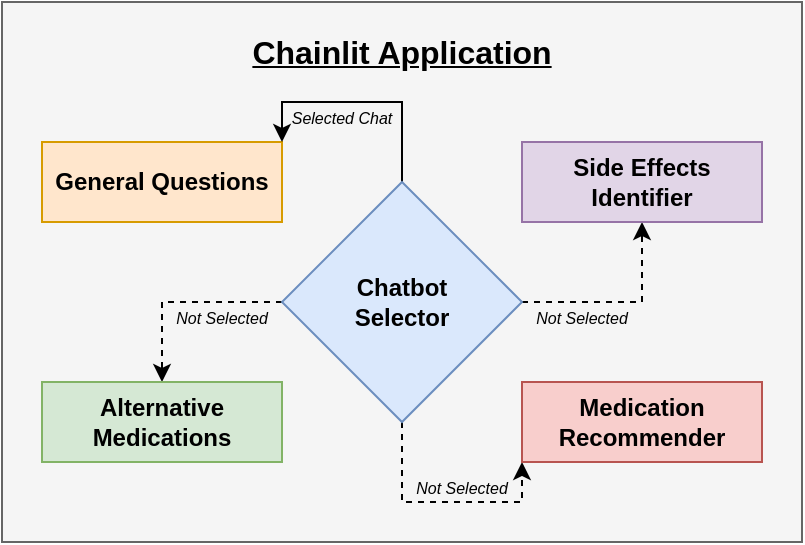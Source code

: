 <mxfile version="21.3.7" type="device">
  <diagram id="C5RBs43oDa-KdzZeNtuy" name="Page-1">
    <mxGraphModel dx="683" dy="437" grid="1" gridSize="10" guides="1" tooltips="1" connect="1" arrows="1" fold="1" page="1" pageScale="1" pageWidth="827" pageHeight="1169" math="0" shadow="0">
      <root>
        <mxCell id="WIyWlLk6GJQsqaUBKTNV-0" />
        <mxCell id="WIyWlLk6GJQsqaUBKTNV-1" parent="WIyWlLk6GJQsqaUBKTNV-0" />
        <mxCell id="ctnUMUqDntnqouxErcce-47" value="" style="rounded=0;whiteSpace=wrap;html=1;fillColor=#f5f5f5;fontColor=#333333;strokeColor=#666666;" vertex="1" parent="WIyWlLk6GJQsqaUBKTNV-1">
          <mxGeometry x="190" y="40" width="400" height="270" as="geometry" />
        </mxCell>
        <mxCell id="ctnUMUqDntnqouxErcce-0" value="&lt;b&gt;General Questions&lt;/b&gt;" style="rounded=0;whiteSpace=wrap;html=1;fillColor=#ffe6cc;strokeColor=#d79b00;" vertex="1" parent="WIyWlLk6GJQsqaUBKTNV-1">
          <mxGeometry x="210" y="110" width="120" height="40" as="geometry" />
        </mxCell>
        <mxCell id="ctnUMUqDntnqouxErcce-36" style="edgeStyle=orthogonalEdgeStyle;rounded=0;orthogonalLoop=1;jettySize=auto;html=1;entryX=0.5;entryY=1;entryDx=0;entryDy=0;dashed=1;" edge="1" parent="WIyWlLk6GJQsqaUBKTNV-1" source="ctnUMUqDntnqouxErcce-4" target="ctnUMUqDntnqouxErcce-6">
          <mxGeometry relative="1" as="geometry">
            <Array as="points">
              <mxPoint x="510" y="190" />
            </Array>
          </mxGeometry>
        </mxCell>
        <mxCell id="ctnUMUqDntnqouxErcce-37" style="edgeStyle=orthogonalEdgeStyle;rounded=0;orthogonalLoop=1;jettySize=auto;html=1;entryX=0;entryY=1;entryDx=0;entryDy=0;dashed=1;" edge="1" parent="WIyWlLk6GJQsqaUBKTNV-1" source="ctnUMUqDntnqouxErcce-4" target="ctnUMUqDntnqouxErcce-7">
          <mxGeometry relative="1" as="geometry" />
        </mxCell>
        <mxCell id="ctnUMUqDntnqouxErcce-38" style="edgeStyle=orthogonalEdgeStyle;rounded=0;orthogonalLoop=1;jettySize=auto;html=1;entryX=1;entryY=0;entryDx=0;entryDy=0;" edge="1" parent="WIyWlLk6GJQsqaUBKTNV-1" source="ctnUMUqDntnqouxErcce-4" target="ctnUMUqDntnqouxErcce-0">
          <mxGeometry relative="1" as="geometry" />
        </mxCell>
        <mxCell id="ctnUMUqDntnqouxErcce-39" style="edgeStyle=orthogonalEdgeStyle;rounded=0;orthogonalLoop=1;jettySize=auto;html=1;entryX=0.5;entryY=0;entryDx=0;entryDy=0;dashed=1;" edge="1" parent="WIyWlLk6GJQsqaUBKTNV-1" source="ctnUMUqDntnqouxErcce-4" target="ctnUMUqDntnqouxErcce-5">
          <mxGeometry relative="1" as="geometry">
            <Array as="points">
              <mxPoint x="270" y="190" />
            </Array>
          </mxGeometry>
        </mxCell>
        <mxCell id="ctnUMUqDntnqouxErcce-4" value="&lt;b style=&quot;border-color: var(--border-color);&quot;&gt;Chatbot &lt;br&gt;Selector&lt;/b&gt;" style="rhombus;whiteSpace=wrap;html=1;fillColor=#dae8fc;strokeColor=#6c8ebf;" vertex="1" parent="WIyWlLk6GJQsqaUBKTNV-1">
          <mxGeometry x="330" y="130" width="120" height="120" as="geometry" />
        </mxCell>
        <mxCell id="ctnUMUqDntnqouxErcce-5" value="&lt;b&gt;Alternative&lt;br&gt;Medications&lt;br&gt;&lt;/b&gt;" style="rounded=0;whiteSpace=wrap;html=1;fillColor=#d5e8d4;strokeColor=#82b366;" vertex="1" parent="WIyWlLk6GJQsqaUBKTNV-1">
          <mxGeometry x="210" y="230" width="120" height="40" as="geometry" />
        </mxCell>
        <mxCell id="ctnUMUqDntnqouxErcce-6" value="&lt;b&gt;Side Effects&lt;br&gt;Identifier&lt;br&gt;&lt;/b&gt;" style="rounded=0;whiteSpace=wrap;html=1;fillColor=#e1d5e7;strokeColor=#9673a6;" vertex="1" parent="WIyWlLk6GJQsqaUBKTNV-1">
          <mxGeometry x="450" y="110" width="120" height="40" as="geometry" />
        </mxCell>
        <mxCell id="ctnUMUqDntnqouxErcce-7" value="&lt;b&gt;Medication&lt;br&gt;Recommender&lt;br&gt;&lt;/b&gt;" style="rounded=0;whiteSpace=wrap;html=1;fillColor=#f8cecc;strokeColor=#b85450;" vertex="1" parent="WIyWlLk6GJQsqaUBKTNV-1">
          <mxGeometry x="450" y="230" width="120" height="40" as="geometry" />
        </mxCell>
        <mxCell id="ctnUMUqDntnqouxErcce-41" value="&lt;b&gt;&lt;font style=&quot;font-size: 16px;&quot;&gt;&lt;u&gt;Chainlit Application&lt;/u&gt;&lt;/font&gt;&lt;/b&gt;" style="text;html=1;strokeColor=none;fillColor=none;align=center;verticalAlign=middle;whiteSpace=wrap;rounded=0;" vertex="1" parent="WIyWlLk6GJQsqaUBKTNV-1">
          <mxGeometry x="292" y="50" width="196" height="30" as="geometry" />
        </mxCell>
        <mxCell id="ctnUMUqDntnqouxErcce-42" value="&lt;font style=&quot;font-size: 8px;&quot;&gt;&lt;i&gt;Selected Chat&lt;/i&gt;&lt;/font&gt;" style="text;html=1;strokeColor=none;fillColor=none;align=center;verticalAlign=middle;whiteSpace=wrap;rounded=0;" vertex="1" parent="WIyWlLk6GJQsqaUBKTNV-1">
          <mxGeometry x="330" y="82" width="60" height="30" as="geometry" />
        </mxCell>
        <mxCell id="ctnUMUqDntnqouxErcce-44" value="&lt;span style=&quot;font-size: 8px;&quot;&gt;&lt;i&gt;Not Selected&lt;/i&gt;&lt;/span&gt;" style="text;html=1;strokeColor=none;fillColor=none;align=center;verticalAlign=middle;whiteSpace=wrap;rounded=0;" vertex="1" parent="WIyWlLk6GJQsqaUBKTNV-1">
          <mxGeometry x="270" y="182" width="60" height="30" as="geometry" />
        </mxCell>
        <mxCell id="ctnUMUqDntnqouxErcce-45" value="&lt;span style=&quot;font-size: 8px;&quot;&gt;&lt;i&gt;Not Selected&lt;/i&gt;&lt;/span&gt;" style="text;html=1;strokeColor=none;fillColor=none;align=center;verticalAlign=middle;whiteSpace=wrap;rounded=0;" vertex="1" parent="WIyWlLk6GJQsqaUBKTNV-1">
          <mxGeometry x="450" y="182" width="60" height="30" as="geometry" />
        </mxCell>
        <mxCell id="ctnUMUqDntnqouxErcce-46" value="&lt;span style=&quot;font-size: 8px;&quot;&gt;&lt;i&gt;Not Selected&lt;/i&gt;&lt;/span&gt;" style="text;html=1;strokeColor=none;fillColor=none;align=center;verticalAlign=middle;whiteSpace=wrap;rounded=0;" vertex="1" parent="WIyWlLk6GJQsqaUBKTNV-1">
          <mxGeometry x="390" y="267" width="60" height="30" as="geometry" />
        </mxCell>
      </root>
    </mxGraphModel>
  </diagram>
</mxfile>
